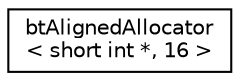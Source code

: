 digraph "Graphical Class Hierarchy"
{
  edge [fontname="Helvetica",fontsize="10",labelfontname="Helvetica",labelfontsize="10"];
  node [fontname="Helvetica",fontsize="10",shape=record];
  rankdir="LR";
  Node1 [label="btAlignedAllocator\l\< short int *, 16 \>",height=0.2,width=0.4,color="black", fillcolor="white", style="filled",URL="$classbt_aligned_allocator.html"];
}
